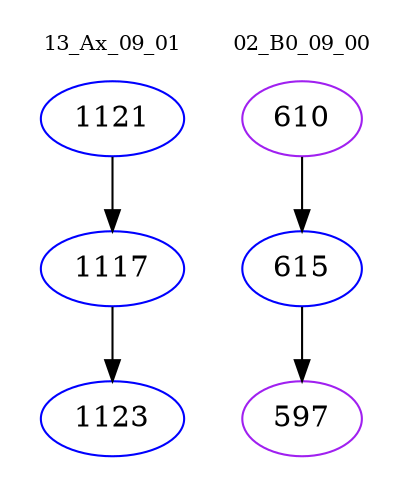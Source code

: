 digraph{
subgraph cluster_0 {
color = white
label = "13_Ax_09_01";
fontsize=10;
T0_1121 [label="1121", color="blue"]
T0_1121 -> T0_1117 [color="black"]
T0_1117 [label="1117", color="blue"]
T0_1117 -> T0_1123 [color="black"]
T0_1123 [label="1123", color="blue"]
}
subgraph cluster_1 {
color = white
label = "02_B0_09_00";
fontsize=10;
T1_610 [label="610", color="purple"]
T1_610 -> T1_615 [color="black"]
T1_615 [label="615", color="blue"]
T1_615 -> T1_597 [color="black"]
T1_597 [label="597", color="purple"]
}
}
